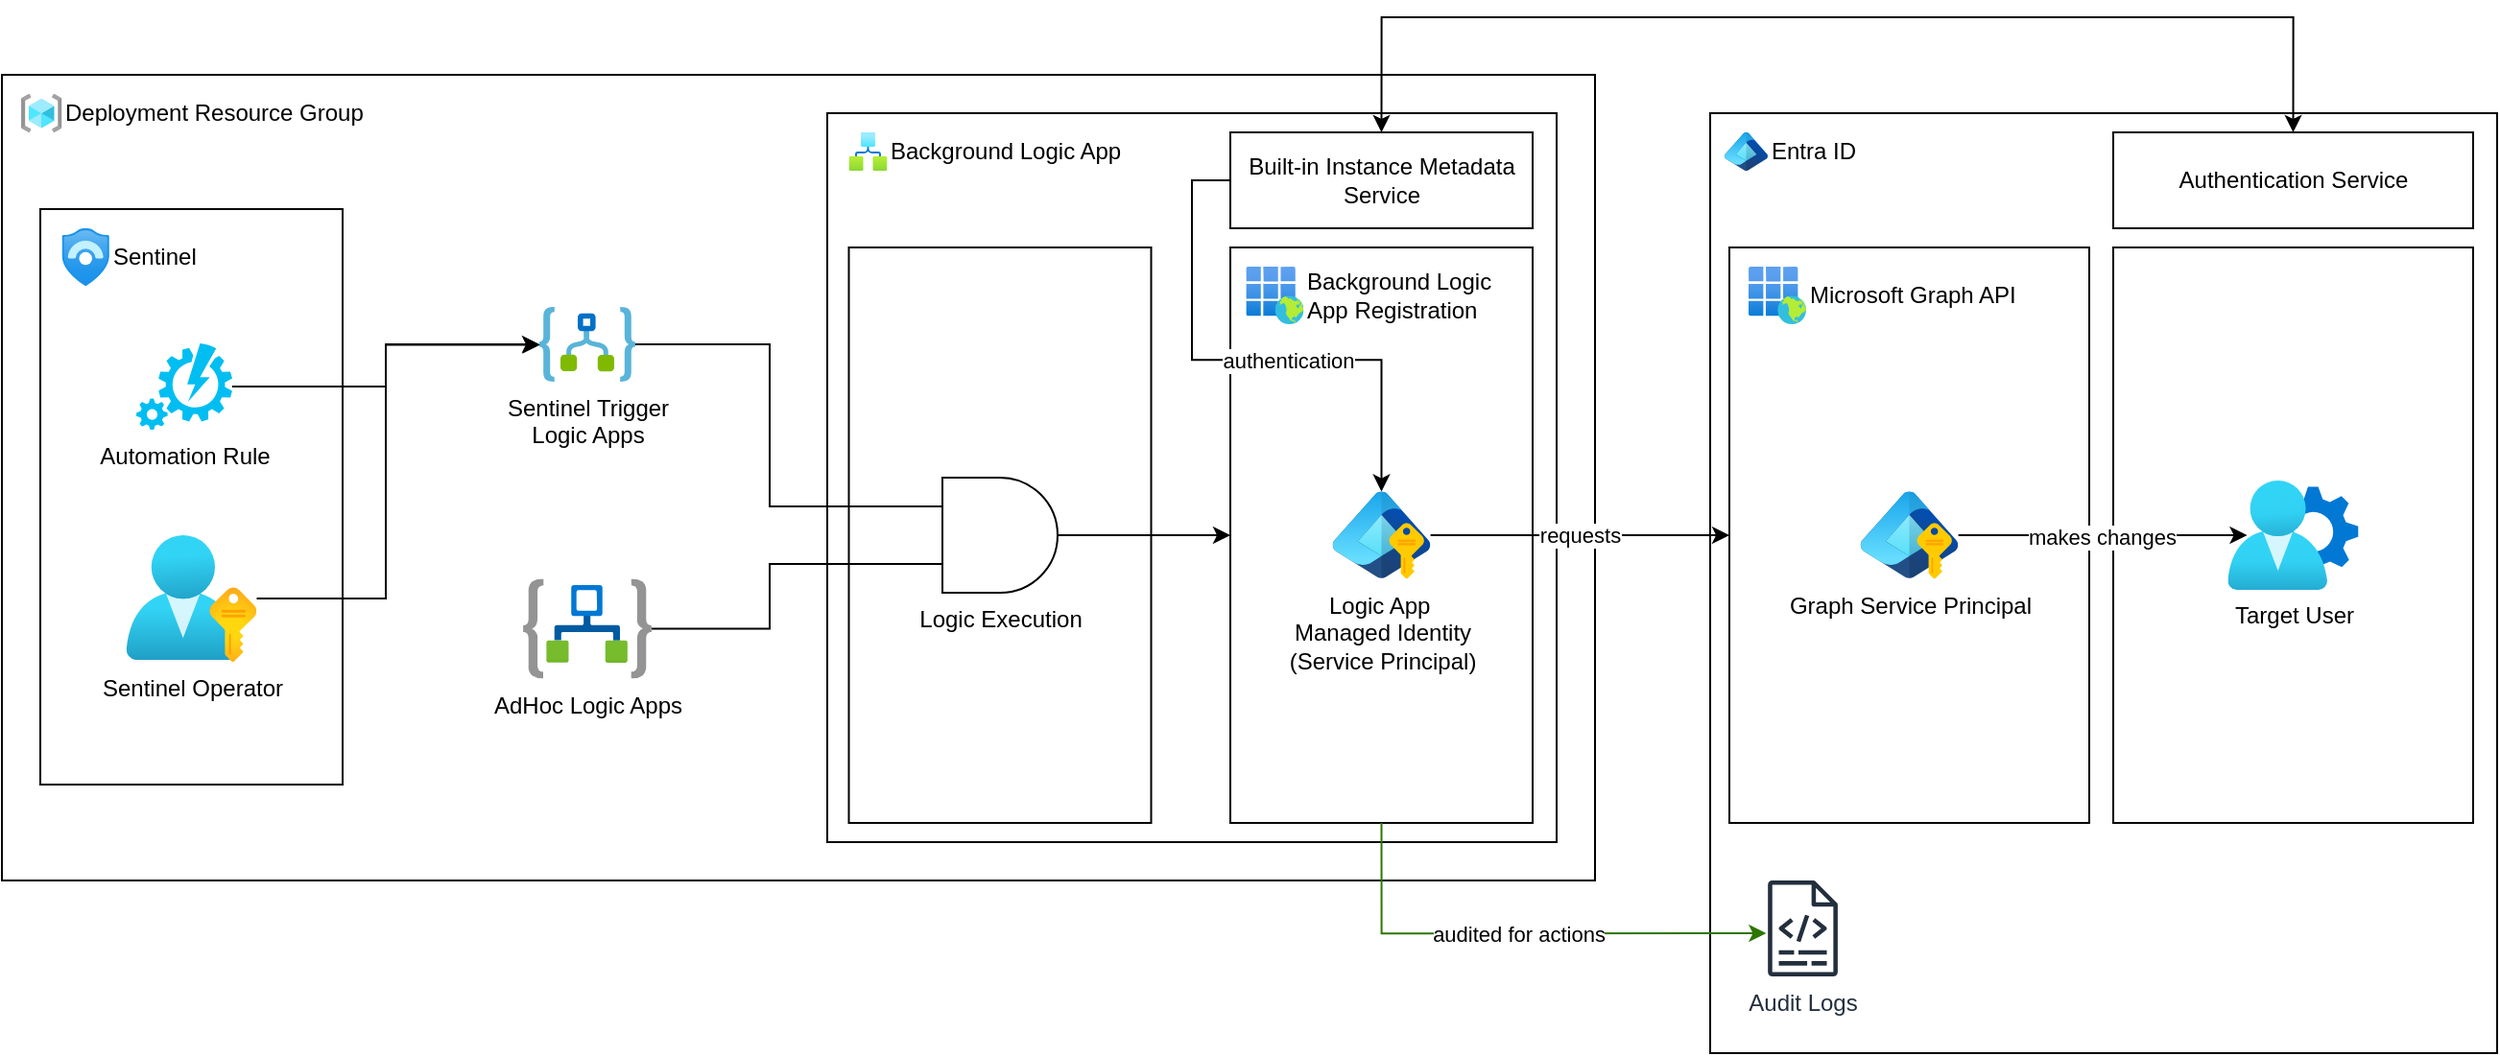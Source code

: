 <mxfile version="27.1.5">
  <diagram name="Page-1" id="T5K0nsAmXsWbD-qD3tk_">
    <mxGraphModel dx="2847" dy="756" grid="1" gridSize="10" guides="1" tooltips="1" connect="1" arrows="1" fold="1" page="1" pageScale="1" pageWidth="827" pageHeight="1169" math="0" shadow="0">
      <root>
        <mxCell id="0" />
        <mxCell id="1" parent="0" />
        <mxCell id="wGppNbGNB1pLxfb3Wkgj-3" value="" style="rounded=0;whiteSpace=wrap;html=1;" vertex="1" parent="1">
          <mxGeometry x="180" y="180" width="410" height="490" as="geometry" />
        </mxCell>
        <mxCell id="wGppNbGNB1pLxfb3Wkgj-14" value="" style="rounded=0;whiteSpace=wrap;html=1;" vertex="1" parent="1">
          <mxGeometry x="-710" y="160" width="830" height="420" as="geometry" />
        </mxCell>
        <mxCell id="wGppNbGNB1pLxfb3Wkgj-1" value="Entra ID" style="image;aspect=fixed;html=1;points=[];align=left;fontSize=12;image=img/lib/azure2/other/Entra_Identity.svg;labelPosition=right;verticalLabelPosition=middle;verticalAlign=middle;" vertex="1" parent="1">
          <mxGeometry x="187.5" y="190" width="22.5" height="20" as="geometry" />
        </mxCell>
        <mxCell id="wGppNbGNB1pLxfb3Wkgj-4" value="" style="rounded=0;whiteSpace=wrap;html=1;" vertex="1" parent="1">
          <mxGeometry x="190" y="250" width="187.5" height="300" as="geometry" />
        </mxCell>
        <mxCell id="wGppNbGNB1pLxfb3Wkgj-6" value="Microsoft Graph API" style="image;aspect=fixed;html=1;points=[];align=left;fontSize=12;image=img/lib/azure2/identity/Enterprise_Applications.svg;labelPosition=right;verticalLabelPosition=middle;verticalAlign=middle;" vertex="1" parent="1">
          <mxGeometry x="200" y="260" width="30" height="30" as="geometry" />
        </mxCell>
        <mxCell id="wGppNbGNB1pLxfb3Wkgj-7" value="Graph Service Principal" style="image;aspect=fixed;html=1;points=[];align=center;fontSize=12;image=img/lib/azure2/identity/Entra_Managed_Identities.svg;" vertex="1" parent="1">
          <mxGeometry x="258.19" y="377.28" width="51.12" height="45.44" as="geometry" />
        </mxCell>
        <mxCell id="wGppNbGNB1pLxfb3Wkgj-15" value="Deployment Resource Group" style="image;aspect=fixed;html=1;points=[];align=left;fontSize=12;image=img/lib/azure2/general/Resource_Groups.svg;labelPosition=right;verticalLabelPosition=middle;verticalAlign=middle;" vertex="1" parent="1">
          <mxGeometry x="-700" y="170" width="21.25" height="20" as="geometry" />
        </mxCell>
        <mxCell id="wGppNbGNB1pLxfb3Wkgj-16" value="" style="rounded=0;whiteSpace=wrap;html=1;" vertex="1" parent="1">
          <mxGeometry x="-280" y="180" width="380" height="380" as="geometry" />
        </mxCell>
        <mxCell id="wGppNbGNB1pLxfb3Wkgj-17" value="Background Logic App" style="image;aspect=fixed;html=1;points=[];align=left;fontSize=12;image=img/lib/azure2/internet_of_things/Logic_Apps.svg;labelPosition=right;verticalLabelPosition=middle;verticalAlign=middle;" vertex="1" parent="1">
          <mxGeometry x="-268.75" y="190" width="20" height="20" as="geometry" />
        </mxCell>
        <mxCell id="wGppNbGNB1pLxfb3Wkgj-8" value="" style="rounded=0;whiteSpace=wrap;html=1;" vertex="1" parent="1">
          <mxGeometry x="-70" y="250" width="157.5" height="300" as="geometry" />
        </mxCell>
        <mxCell id="wGppNbGNB1pLxfb3Wkgj-27" value="requests" style="edgeStyle=orthogonalEdgeStyle;rounded=0;orthogonalLoop=1;jettySize=auto;html=1;entryX=0;entryY=0.5;entryDx=0;entryDy=0;" edge="1" parent="1" source="wGppNbGNB1pLxfb3Wkgj-10" target="wGppNbGNB1pLxfb3Wkgj-4">
          <mxGeometry relative="1" as="geometry" />
        </mxCell>
        <mxCell id="wGppNbGNB1pLxfb3Wkgj-10" value="Logic App&amp;nbsp;&lt;div&gt;Managed Identity&lt;/div&gt;&lt;div&gt;(Service Principal)&lt;/div&gt;" style="image;aspect=fixed;html=1;points=[];align=center;fontSize=12;image=img/lib/azure2/identity/Entra_Managed_Identities.svg;" vertex="1" parent="1">
          <mxGeometry x="-16.81" y="377.28" width="51.12" height="45.44" as="geometry" />
        </mxCell>
        <mxCell id="wGppNbGNB1pLxfb3Wkgj-11" value="Background Logic&amp;nbsp;&lt;div&gt;App&amp;nbsp;&lt;span style=&quot;background-color: light-dark(#ffffff, var(--ge-dark-color, #121212)); color: light-dark(rgb(0, 0, 0), rgb(255, 255, 255));&quot;&gt;Registration&lt;/span&gt;&lt;/div&gt;" style="image;aspect=fixed;html=1;points=[];align=left;fontSize=12;image=img/lib/azure2/identity/Enterprise_Applications.svg;labelPosition=right;verticalLabelPosition=middle;verticalAlign=middle;" vertex="1" parent="1">
          <mxGeometry x="-61.81" y="260" width="30" height="30" as="geometry" />
        </mxCell>
        <mxCell id="wGppNbGNB1pLxfb3Wkgj-21" style="edgeStyle=orthogonalEdgeStyle;rounded=0;orthogonalLoop=1;jettySize=auto;html=1;exitX=0.5;exitY=0;exitDx=0;exitDy=0;startArrow=classic;startFill=1;entryX=0.5;entryY=0;entryDx=0;entryDy=0;" edge="1" parent="1" source="wGppNbGNB1pLxfb3Wkgj-18" target="wGppNbGNB1pLxfb3Wkgj-20">
          <mxGeometry relative="1" as="geometry">
            <mxPoint x="520" y="160" as="targetPoint" />
            <Array as="points">
              <mxPoint x="9" y="130" />
              <mxPoint x="484" y="130" />
            </Array>
          </mxGeometry>
        </mxCell>
        <mxCell id="wGppNbGNB1pLxfb3Wkgj-36" value="authentication" style="edgeStyle=orthogonalEdgeStyle;rounded=0;orthogonalLoop=1;jettySize=auto;html=1;exitX=0;exitY=0.5;exitDx=0;exitDy=0;" edge="1" parent="1" source="wGppNbGNB1pLxfb3Wkgj-18" target="wGppNbGNB1pLxfb3Wkgj-10">
          <mxGeometry x="0.165" relative="1" as="geometry">
            <mxPoint as="offset" />
          </mxGeometry>
        </mxCell>
        <mxCell id="wGppNbGNB1pLxfb3Wkgj-18" value="Built-in Instance Metadata Service" style="rounded=0;whiteSpace=wrap;html=1;" vertex="1" parent="1">
          <mxGeometry x="-70" y="190" width="157.5" height="50" as="geometry" />
        </mxCell>
        <mxCell id="wGppNbGNB1pLxfb3Wkgj-20" value="Authentication Service" style="rounded=0;whiteSpace=wrap;html=1;" vertex="1" parent="1">
          <mxGeometry x="390" y="190" width="187.5" height="50" as="geometry" />
        </mxCell>
        <mxCell id="wGppNbGNB1pLxfb3Wkgj-29" value="" style="rounded=0;whiteSpace=wrap;html=1;" vertex="1" parent="1">
          <mxGeometry x="390" y="250" width="187.5" height="300" as="geometry" />
        </mxCell>
        <mxCell id="wGppNbGNB1pLxfb3Wkgj-25" value="makes changes" style="edgeStyle=orthogonalEdgeStyle;rounded=0;orthogonalLoop=1;jettySize=auto;html=1;" edge="1" parent="1" source="wGppNbGNB1pLxfb3Wkgj-7">
          <mxGeometry relative="1" as="geometry">
            <mxPoint x="459.75" y="400" as="targetPoint" />
          </mxGeometry>
        </mxCell>
        <mxCell id="wGppNbGNB1pLxfb3Wkgj-32" value="AdHoc Logic Apps" style="image;aspect=fixed;html=1;points=[];align=center;fontSize=12;image=img/lib/azure2/iot/Logic_Apps.svg;" vertex="1" parent="1">
          <mxGeometry x="-438.5" y="422.72" width="67" height="52" as="geometry" />
        </mxCell>
        <mxCell id="wGppNbGNB1pLxfb3Wkgj-33" value="" style="rounded=0;whiteSpace=wrap;html=1;" vertex="1" parent="1">
          <mxGeometry x="-268.75" y="250" width="157.5" height="300" as="geometry" />
        </mxCell>
        <mxCell id="wGppNbGNB1pLxfb3Wkgj-37" style="edgeStyle=orthogonalEdgeStyle;rounded=0;orthogonalLoop=1;jettySize=auto;html=1;exitX=1;exitY=0.5;exitDx=0;exitDy=0;exitPerimeter=0;entryX=0;entryY=0.5;entryDx=0;entryDy=0;" edge="1" parent="1" source="wGppNbGNB1pLxfb3Wkgj-34" target="wGppNbGNB1pLxfb3Wkgj-8">
          <mxGeometry relative="1" as="geometry" />
        </mxCell>
        <mxCell id="wGppNbGNB1pLxfb3Wkgj-34" value="Logic Execution" style="verticalLabelPosition=bottom;shadow=0;dashed=0;align=center;html=1;verticalAlign=top;shape=mxgraph.electrical.logic_gates.logic_gate;operation=and;" vertex="1" parent="1">
          <mxGeometry x="-240" y="370" width="100" height="60" as="geometry" />
        </mxCell>
        <mxCell id="wGppNbGNB1pLxfb3Wkgj-39" value="Sentinel Trigger&lt;div&gt;Logic Apps&lt;/div&gt;" style="image;sketch=0;aspect=fixed;html=1;points=[];align=center;fontSize=12;image=img/lib/mscae/Logic_Apps.svg;" vertex="1" parent="1">
          <mxGeometry x="-430" y="281" width="50" height="39" as="geometry" />
        </mxCell>
        <mxCell id="wGppNbGNB1pLxfb3Wkgj-40" value="" style="rounded=0;whiteSpace=wrap;html=1;" vertex="1" parent="1">
          <mxGeometry x="-690" y="230" width="157.5" height="300" as="geometry" />
        </mxCell>
        <mxCell id="wGppNbGNB1pLxfb3Wkgj-38" value="Sentinel" style="image;aspect=fixed;html=1;points=[];align=left;fontSize=12;image=img/lib/azure2/security/Azure_Sentinel.svg;labelPosition=right;verticalLabelPosition=middle;verticalAlign=middle;" vertex="1" parent="1">
          <mxGeometry x="-678.75" y="240" width="24.71" height="30" as="geometry" />
        </mxCell>
        <mxCell id="wGppNbGNB1pLxfb3Wkgj-47" style="edgeStyle=orthogonalEdgeStyle;rounded=0;orthogonalLoop=1;jettySize=auto;html=1;" edge="1" parent="1" source="wGppNbGNB1pLxfb3Wkgj-41" target="wGppNbGNB1pLxfb3Wkgj-39">
          <mxGeometry relative="1" as="geometry" />
        </mxCell>
        <mxCell id="wGppNbGNB1pLxfb3Wkgj-41" value="Automation Rule" style="verticalLabelPosition=bottom;html=1;verticalAlign=top;align=center;strokeColor=none;fillColor=#00BEF2;shape=mxgraph.azure.automation;pointerEvents=1;" vertex="1" parent="1">
          <mxGeometry x="-640" y="300" width="50" height="45" as="geometry" />
        </mxCell>
        <mxCell id="wGppNbGNB1pLxfb3Wkgj-42" value="Target User" style="image;aspect=fixed;html=1;points=[];align=center;fontSize=12;image=img/lib/azure2/identity/User_Settings.svg;" vertex="1" parent="1">
          <mxGeometry x="449.75" y="371.54" width="68" height="56.92" as="geometry" />
        </mxCell>
        <mxCell id="wGppNbGNB1pLxfb3Wkgj-43" value="Sentinel Operator" style="image;aspect=fixed;html=1;points=[];align=center;fontSize=12;image=img/lib/azure2/azure_stack/User_Subscriptions.svg;" vertex="1" parent="1">
          <mxGeometry x="-645.25" y="400" width="68" height="66" as="geometry" />
        </mxCell>
        <mxCell id="wGppNbGNB1pLxfb3Wkgj-48" style="edgeStyle=orthogonalEdgeStyle;rounded=0;orthogonalLoop=1;jettySize=auto;html=1;entryX=0.007;entryY=0.507;entryDx=0;entryDy=0;entryPerimeter=0;" edge="1" parent="1" source="wGppNbGNB1pLxfb3Wkgj-43" target="wGppNbGNB1pLxfb3Wkgj-39">
          <mxGeometry relative="1" as="geometry">
            <Array as="points">
              <mxPoint x="-510" y="433" />
              <mxPoint x="-510" y="301" />
            </Array>
          </mxGeometry>
        </mxCell>
        <mxCell id="wGppNbGNB1pLxfb3Wkgj-49" style="edgeStyle=orthogonalEdgeStyle;rounded=0;orthogonalLoop=1;jettySize=auto;html=1;entryX=0;entryY=0.25;entryDx=0;entryDy=0;entryPerimeter=0;endArrow=none;startFill=0;" edge="1" parent="1" source="wGppNbGNB1pLxfb3Wkgj-39" target="wGppNbGNB1pLxfb3Wkgj-34">
          <mxGeometry relative="1" as="geometry" />
        </mxCell>
        <mxCell id="wGppNbGNB1pLxfb3Wkgj-50" style="edgeStyle=orthogonalEdgeStyle;rounded=0;orthogonalLoop=1;jettySize=auto;html=1;entryX=0;entryY=0.75;entryDx=0;entryDy=0;entryPerimeter=0;endArrow=none;startFill=0;" edge="1" parent="1" source="wGppNbGNB1pLxfb3Wkgj-32" target="wGppNbGNB1pLxfb3Wkgj-34">
          <mxGeometry relative="1" as="geometry">
            <Array as="points">
              <mxPoint x="-310" y="449" />
              <mxPoint x="-310" y="415" />
            </Array>
          </mxGeometry>
        </mxCell>
        <mxCell id="wGppNbGNB1pLxfb3Wkgj-51" value="Audit Logs" style="sketch=0;outlineConnect=0;fontColor=#232F3E;gradientColor=none;fillColor=#232F3D;strokeColor=none;dashed=0;verticalLabelPosition=bottom;verticalAlign=top;align=center;html=1;fontSize=12;fontStyle=0;aspect=fixed;pointerEvents=1;shape=mxgraph.aws4.logs;" vertex="1" parent="1">
          <mxGeometry x="210" y="580" width="36.54" height="50" as="geometry" />
        </mxCell>
        <mxCell id="wGppNbGNB1pLxfb3Wkgj-52" value="audited for actions" style="edgeStyle=orthogonalEdgeStyle;rounded=0;orthogonalLoop=1;jettySize=auto;html=1;exitX=0.5;exitY=1;exitDx=0;exitDy=0;entryX=-0.025;entryY=0.551;entryDx=0;entryDy=0;entryPerimeter=0;fillColor=#60a917;strokeColor=#2D7600;" edge="1" parent="1" source="wGppNbGNB1pLxfb3Wkgj-8" target="wGppNbGNB1pLxfb3Wkgj-51">
          <mxGeometry relative="1" as="geometry" />
        </mxCell>
      </root>
    </mxGraphModel>
  </diagram>
</mxfile>
